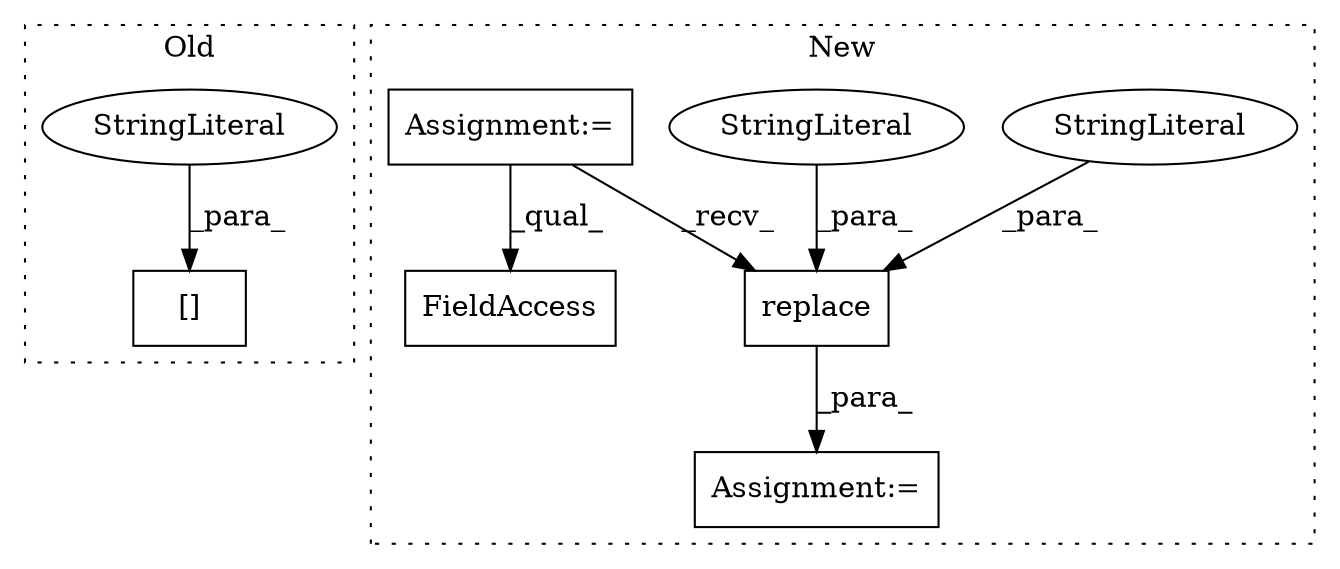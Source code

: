 digraph G {
subgraph cluster0 {
1 [label="[]" a="2" s="1473,1507" l="27,1" shape="box"];
6 [label="StringLiteral" a="45" s="1500" l="7" shape="ellipse"];
label = "Old";
style="dotted";
}
subgraph cluster1 {
2 [label="replace" a="32" s="1348,1374" l="8,1" shape="box"];
3 [label="StringLiteral" a="45" s="1356" l="7" shape="ellipse"];
4 [label="StringLiteral" a="45" s="1364" l="10" shape="ellipse"];
5 [label="Assignment:=" a="7" s="1337" l="1" shape="box"];
7 [label="Assignment:=" a="7" s="1059" l="9" shape="box"];
8 [label="FieldAccess" a="22" s="1942" l="14" shape="box"];
label = "New";
style="dotted";
}
2 -> 5 [label="_para_"];
3 -> 2 [label="_para_"];
4 -> 2 [label="_para_"];
6 -> 1 [label="_para_"];
7 -> 8 [label="_qual_"];
7 -> 2 [label="_recv_"];
}